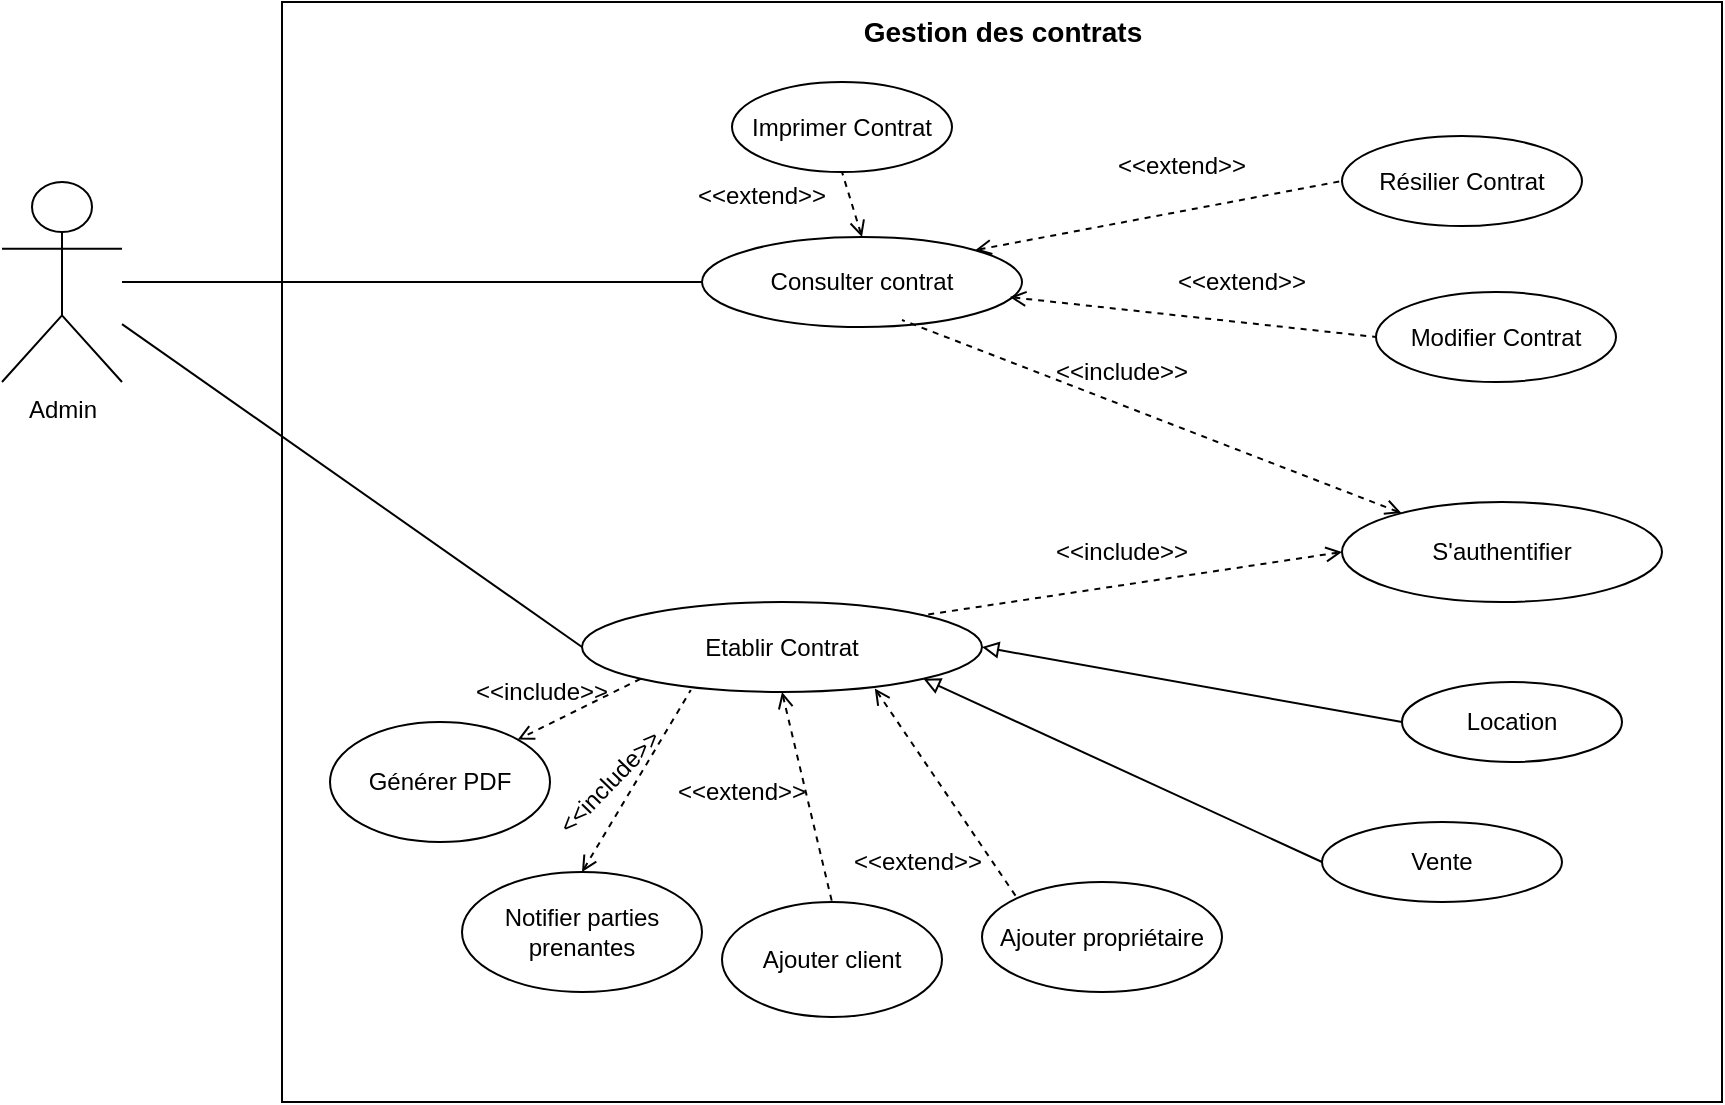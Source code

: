 <mxfile version="24.8.6">
  <diagram name="Page-1" id="JKJ7h-oc1MNfxqjqytwB">
    <mxGraphModel dx="1173" dy="589" grid="1" gridSize="10" guides="1" tooltips="1" connect="1" arrows="1" fold="1" page="1" pageScale="1" pageWidth="827" pageHeight="1169" math="0" shadow="0">
      <root>
        <mxCell id="0" />
        <mxCell id="1" parent="0" />
        <mxCell id="-xHOu4f9dSxZTN1e3N7v-3" value="&lt;font style=&quot;vertical-align: inherit;&quot;&gt;&lt;font style=&quot;vertical-align: inherit;&quot;&gt;Admin&lt;/font&gt;&lt;/font&gt;" style="shape=umlActor;verticalLabelPosition=bottom;verticalAlign=top;html=1;outlineConnect=0;" vertex="1" parent="1">
          <mxGeometry x="20" y="540" width="60" height="100" as="geometry" />
        </mxCell>
        <mxCell id="-xHOu4f9dSxZTN1e3N7v-4" value="" style="rounded=0;whiteSpace=wrap;html=1;" vertex="1" parent="1">
          <mxGeometry x="160" y="450" width="720" height="550" as="geometry" />
        </mxCell>
        <mxCell id="-xHOu4f9dSxZTN1e3N7v-5" value="&lt;font style=&quot;vertical-align: inherit; font-size: 14px;&quot;&gt;&lt;font style=&quot;vertical-align: inherit; font-size: 14px;&quot;&gt;Gestion des contrats&lt;/font&gt;&lt;/font&gt;" style="text;html=1;align=center;verticalAlign=middle;whiteSpace=wrap;rounded=0;fontStyle=1;fontSize=14;" vertex="1" parent="1">
          <mxGeometry x="447.5" y="450" width="145" height="30" as="geometry" />
        </mxCell>
        <mxCell id="-xHOu4f9dSxZTN1e3N7v-6" value="&lt;font style=&quot;vertical-align: inherit;&quot;&gt;&lt;font style=&quot;vertical-align: inherit;&quot;&gt;Consulter contrat&lt;/font&gt;&lt;/font&gt;" style="ellipse;whiteSpace=wrap;html=1;" vertex="1" parent="1">
          <mxGeometry x="370" y="567.5" width="160" height="45" as="geometry" />
        </mxCell>
        <mxCell id="-xHOu4f9dSxZTN1e3N7v-7" value="&lt;font style=&quot;vertical-align: inherit;&quot;&gt;&lt;font style=&quot;vertical-align: inherit;&quot;&gt;&lt;font style=&quot;vertical-align: inherit;&quot;&gt;&lt;font style=&quot;vertical-align: inherit;&quot;&gt;Modifier Contrat&lt;/font&gt;&lt;/font&gt;&lt;/font&gt;&lt;/font&gt;" style="ellipse;whiteSpace=wrap;html=1;" vertex="1" parent="1">
          <mxGeometry x="707" y="595" width="120" height="45" as="geometry" />
        </mxCell>
        <mxCell id="-xHOu4f9dSxZTN1e3N7v-9" value="&lt;font style=&quot;vertical-align: inherit;&quot;&gt;&lt;font style=&quot;vertical-align: inherit;&quot;&gt;&lt;font style=&quot;vertical-align: inherit;&quot;&gt;&lt;font style=&quot;vertical-align: inherit;&quot;&gt;&lt;font style=&quot;vertical-align: inherit;&quot;&gt;&lt;font style=&quot;vertical-align: inherit;&quot;&gt;&lt;font style=&quot;vertical-align: inherit;&quot;&gt;&lt;font style=&quot;vertical-align: inherit;&quot;&gt;Résilier Contrat&lt;/font&gt;&lt;/font&gt;&lt;/font&gt;&lt;/font&gt;&lt;/font&gt;&lt;/font&gt;&lt;/font&gt;&lt;/font&gt;" style="ellipse;whiteSpace=wrap;html=1;" vertex="1" parent="1">
          <mxGeometry x="690" y="517" width="120" height="45" as="geometry" />
        </mxCell>
        <mxCell id="-xHOu4f9dSxZTN1e3N7v-10" value="&lt;font style=&quot;vertical-align: inherit;&quot;&gt;&lt;font style=&quot;vertical-align: inherit;&quot;&gt;&lt;font style=&quot;vertical-align: inherit;&quot;&gt;&lt;font style=&quot;vertical-align: inherit;&quot;&gt;&lt;font style=&quot;vertical-align: inherit;&quot;&gt;&lt;font style=&quot;vertical-align: inherit;&quot;&gt;&lt;font style=&quot;vertical-align: inherit;&quot;&gt;&lt;font style=&quot;vertical-align: inherit;&quot;&gt;Imprimer Contrat&lt;/font&gt;&lt;/font&gt;&lt;/font&gt;&lt;/font&gt;&lt;/font&gt;&lt;/font&gt;&lt;/font&gt;&lt;/font&gt;" style="ellipse;whiteSpace=wrap;html=1;" vertex="1" parent="1">
          <mxGeometry x="385" y="490" width="110" height="45" as="geometry" />
        </mxCell>
        <mxCell id="-xHOu4f9dSxZTN1e3N7v-11" value="&lt;font style=&quot;vertical-align: inherit;&quot;&gt;&lt;font style=&quot;vertical-align: inherit;&quot;&gt;&lt;font style=&quot;vertical-align: inherit;&quot;&gt;&lt;font style=&quot;vertical-align: inherit;&quot;&gt;&lt;font style=&quot;vertical-align: inherit;&quot;&gt;&lt;font style=&quot;vertical-align: inherit;&quot;&gt;&lt;font style=&quot;vertical-align: inherit;&quot;&gt;&lt;font style=&quot;vertical-align: inherit;&quot;&gt;S&#39;authentifier&lt;/font&gt;&lt;/font&gt;&lt;/font&gt;&lt;/font&gt;&lt;/font&gt;&lt;/font&gt;&lt;/font&gt;&lt;/font&gt;" style="ellipse;whiteSpace=wrap;html=1;" vertex="1" parent="1">
          <mxGeometry x="690" y="700" width="160" height="50" as="geometry" />
        </mxCell>
        <mxCell id="-xHOu4f9dSxZTN1e3N7v-12" value="&lt;font style=&quot;vertical-align: inherit;&quot;&gt;&lt;font style=&quot;vertical-align: inherit;&quot;&gt;&lt;font style=&quot;vertical-align: inherit;&quot;&gt;&lt;font style=&quot;vertical-align: inherit;&quot;&gt;&lt;font style=&quot;vertical-align: inherit;&quot;&gt;&lt;font style=&quot;vertical-align: inherit;&quot;&gt;&lt;font style=&quot;vertical-align: inherit;&quot;&gt;&lt;font style=&quot;vertical-align: inherit;&quot;&gt;Etablir Contrat&lt;/font&gt;&lt;/font&gt;&lt;/font&gt;&lt;/font&gt;&lt;/font&gt;&lt;/font&gt;&lt;/font&gt;&lt;/font&gt;" style="ellipse;whiteSpace=wrap;html=1;" vertex="1" parent="1">
          <mxGeometry x="310" y="750" width="200" height="45" as="geometry" />
        </mxCell>
        <mxCell id="-xHOu4f9dSxZTN1e3N7v-13" value="&lt;font style=&quot;vertical-align: inherit;&quot;&gt;&lt;font style=&quot;vertical-align: inherit;&quot;&gt;&lt;font style=&quot;vertical-align: inherit;&quot;&gt;&lt;font style=&quot;vertical-align: inherit;&quot;&gt;&lt;font style=&quot;vertical-align: inherit;&quot;&gt;&lt;font style=&quot;vertical-align: inherit;&quot;&gt;&lt;font style=&quot;vertical-align: inherit;&quot;&gt;&lt;font style=&quot;vertical-align: inherit;&quot;&gt;Générer PDF&lt;/font&gt;&lt;/font&gt;&lt;/font&gt;&lt;/font&gt;&lt;/font&gt;&lt;/font&gt;&lt;/font&gt;&lt;/font&gt;" style="ellipse;whiteSpace=wrap;html=1;" vertex="1" parent="1">
          <mxGeometry x="184" y="810" width="110" height="60" as="geometry" />
        </mxCell>
        <mxCell id="-xHOu4f9dSxZTN1e3N7v-14" value="&lt;font style=&quot;vertical-align: inherit;&quot;&gt;&lt;font style=&quot;vertical-align: inherit;&quot;&gt;&lt;font style=&quot;vertical-align: inherit;&quot;&gt;&lt;font style=&quot;vertical-align: inherit;&quot;&gt;&lt;font style=&quot;vertical-align: inherit;&quot;&gt;&lt;font style=&quot;vertical-align: inherit;&quot;&gt;&lt;font style=&quot;vertical-align: inherit;&quot;&gt;&lt;font style=&quot;vertical-align: inherit;&quot;&gt;Ajouter propriétaire&lt;/font&gt;&lt;/font&gt;&lt;/font&gt;&lt;/font&gt;&lt;/font&gt;&lt;/font&gt;&lt;/font&gt;&lt;/font&gt;" style="ellipse;whiteSpace=wrap;html=1;" vertex="1" parent="1">
          <mxGeometry x="510" y="890" width="120" height="55" as="geometry" />
        </mxCell>
        <mxCell id="-xHOu4f9dSxZTN1e3N7v-15" value="&lt;font style=&quot;vertical-align: inherit;&quot;&gt;&lt;font style=&quot;vertical-align: inherit;&quot;&gt;&lt;font style=&quot;vertical-align: inherit;&quot;&gt;&lt;font style=&quot;vertical-align: inherit;&quot;&gt;&lt;font style=&quot;vertical-align: inherit;&quot;&gt;&lt;font style=&quot;vertical-align: inherit;&quot;&gt;&lt;font style=&quot;vertical-align: inherit;&quot;&gt;&lt;font style=&quot;vertical-align: inherit;&quot;&gt;Ajouter client&lt;/font&gt;&lt;/font&gt;&lt;/font&gt;&lt;/font&gt;&lt;/font&gt;&lt;/font&gt;&lt;/font&gt;&lt;/font&gt;" style="ellipse;whiteSpace=wrap;html=1;" vertex="1" parent="1">
          <mxGeometry x="380" y="900" width="110" height="57.5" as="geometry" />
        </mxCell>
        <mxCell id="-xHOu4f9dSxZTN1e3N7v-35" style="rounded=0;orthogonalLoop=1;jettySize=auto;html=1;exitX=0;exitY=0.5;exitDx=0;exitDy=0;endArrow=block;endFill=0;entryX=1;entryY=0.5;entryDx=0;entryDy=0;" edge="1" parent="1" source="-xHOu4f9dSxZTN1e3N7v-16" target="-xHOu4f9dSxZTN1e3N7v-12">
          <mxGeometry relative="1" as="geometry" />
        </mxCell>
        <mxCell id="-xHOu4f9dSxZTN1e3N7v-16" value="&lt;font style=&quot;vertical-align: inherit;&quot;&gt;&lt;font style=&quot;vertical-align: inherit;&quot;&gt;&lt;font style=&quot;vertical-align: inherit;&quot;&gt;&lt;font style=&quot;vertical-align: inherit;&quot;&gt;&lt;font style=&quot;vertical-align: inherit;&quot;&gt;&lt;font style=&quot;vertical-align: inherit;&quot;&gt;&lt;font style=&quot;vertical-align: inherit;&quot;&gt;&lt;font style=&quot;vertical-align: inherit;&quot;&gt;Location&lt;/font&gt;&lt;/font&gt;&lt;/font&gt;&lt;/font&gt;&lt;/font&gt;&lt;/font&gt;&lt;/font&gt;&lt;/font&gt;" style="ellipse;whiteSpace=wrap;html=1;" vertex="1" parent="1">
          <mxGeometry x="720" y="790" width="110" height="40" as="geometry" />
        </mxCell>
        <mxCell id="-xHOu4f9dSxZTN1e3N7v-36" style="rounded=0;orthogonalLoop=1;jettySize=auto;html=1;exitX=0;exitY=0.5;exitDx=0;exitDy=0;entryX=1;entryY=1;entryDx=0;entryDy=0;endArrow=block;endFill=0;" edge="1" parent="1" source="-xHOu4f9dSxZTN1e3N7v-17" target="-xHOu4f9dSxZTN1e3N7v-12">
          <mxGeometry relative="1" as="geometry" />
        </mxCell>
        <mxCell id="-xHOu4f9dSxZTN1e3N7v-17" value="&lt;font style=&quot;vertical-align: inherit;&quot;&gt;&lt;font style=&quot;vertical-align: inherit;&quot;&gt;&lt;font style=&quot;vertical-align: inherit;&quot;&gt;&lt;font style=&quot;vertical-align: inherit;&quot;&gt;&lt;font style=&quot;vertical-align: inherit;&quot;&gt;&lt;font style=&quot;vertical-align: inherit;&quot;&gt;&lt;font style=&quot;vertical-align: inherit;&quot;&gt;&lt;font style=&quot;vertical-align: inherit;&quot;&gt;Vente&lt;/font&gt;&lt;/font&gt;&lt;/font&gt;&lt;/font&gt;&lt;/font&gt;&lt;/font&gt;&lt;/font&gt;&lt;/font&gt;" style="ellipse;whiteSpace=wrap;html=1;" vertex="1" parent="1">
          <mxGeometry x="680" y="860" width="120" height="40" as="geometry" />
        </mxCell>
        <mxCell id="-xHOu4f9dSxZTN1e3N7v-18" value="&lt;font style=&quot;vertical-align: inherit;&quot;&gt;&lt;font style=&quot;vertical-align: inherit;&quot;&gt;&lt;font style=&quot;vertical-align: inherit;&quot;&gt;&lt;font style=&quot;vertical-align: inherit;&quot;&gt;&lt;font style=&quot;vertical-align: inherit;&quot;&gt;&lt;font style=&quot;vertical-align: inherit;&quot;&gt;&lt;font style=&quot;vertical-align: inherit;&quot;&gt;&lt;font style=&quot;vertical-align: inherit;&quot;&gt;Notifier parties prenantes&lt;/font&gt;&lt;/font&gt;&lt;/font&gt;&lt;/font&gt;&lt;/font&gt;&lt;/font&gt;&lt;/font&gt;&lt;/font&gt;" style="ellipse;whiteSpace=wrap;html=1;" vertex="1" parent="1">
          <mxGeometry x="250" y="885" width="120" height="60" as="geometry" />
        </mxCell>
        <mxCell id="-xHOu4f9dSxZTN1e3N7v-19" value="" style="endArrow=none;html=1;rounded=0;entryX=0;entryY=0.5;entryDx=0;entryDy=0;" edge="1" parent="1" source="-xHOu4f9dSxZTN1e3N7v-3" target="-xHOu4f9dSxZTN1e3N7v-6">
          <mxGeometry width="50" height="50" relative="1" as="geometry">
            <mxPoint x="290" y="590" as="sourcePoint" />
            <mxPoint x="340" y="540" as="targetPoint" />
          </mxGeometry>
        </mxCell>
        <mxCell id="-xHOu4f9dSxZTN1e3N7v-20" value="" style="endArrow=none;html=1;rounded=0;entryX=0;entryY=0.5;entryDx=0;entryDy=0;" edge="1" parent="1" source="-xHOu4f9dSxZTN1e3N7v-3" target="-xHOu4f9dSxZTN1e3N7v-12">
          <mxGeometry width="50" height="50" relative="1" as="geometry">
            <mxPoint x="30" y="760" as="sourcePoint" />
            <mxPoint x="220" y="700" as="targetPoint" />
          </mxGeometry>
        </mxCell>
        <mxCell id="-xHOu4f9dSxZTN1e3N7v-22" value="" style="endArrow=none;html=1;rounded=0;exitX=0.5;exitY=0;exitDx=0;exitDy=0;entryX=0.5;entryY=1;entryDx=0;entryDy=0;dashed=1;startArrow=open;startFill=0;" edge="1" parent="1" source="-xHOu4f9dSxZTN1e3N7v-6" target="-xHOu4f9dSxZTN1e3N7v-10">
          <mxGeometry width="50" height="50" relative="1" as="geometry">
            <mxPoint x="510" y="590" as="sourcePoint" />
            <mxPoint x="560" y="540" as="targetPoint" />
          </mxGeometry>
        </mxCell>
        <mxCell id="-xHOu4f9dSxZTN1e3N7v-23" value="&amp;lt;&amp;lt;extend&amp;gt;&amp;gt;" style="text;html=1;align=center;verticalAlign=middle;whiteSpace=wrap;rounded=0;" vertex="1" parent="1">
          <mxGeometry x="370" y="532" width="60" height="30" as="geometry" />
        </mxCell>
        <mxCell id="-xHOu4f9dSxZTN1e3N7v-24" value="" style="endArrow=none;html=1;rounded=0;exitX=1;exitY=0;exitDx=0;exitDy=0;entryX=0;entryY=0.5;entryDx=0;entryDy=0;dashed=1;startArrow=open;startFill=0;" edge="1" parent="1" source="-xHOu4f9dSxZTN1e3N7v-6" target="-xHOu4f9dSxZTN1e3N7v-9">
          <mxGeometry width="50" height="50" relative="1" as="geometry">
            <mxPoint x="500" y="579" as="sourcePoint" />
            <mxPoint x="546" y="543" as="targetPoint" />
          </mxGeometry>
        </mxCell>
        <mxCell id="-xHOu4f9dSxZTN1e3N7v-25" value="&amp;lt;&amp;lt;extend&amp;gt;&amp;gt;" style="text;html=1;align=center;verticalAlign=middle;whiteSpace=wrap;rounded=0;" vertex="1" parent="1">
          <mxGeometry x="580" y="517" width="60" height="30" as="geometry" />
        </mxCell>
        <mxCell id="-xHOu4f9dSxZTN1e3N7v-26" value="" style="endArrow=none;html=1;rounded=0;exitX=0.962;exitY=0.668;exitDx=0;exitDy=0;entryX=0;entryY=0.5;entryDx=0;entryDy=0;dashed=1;startArrow=open;startFill=0;exitPerimeter=0;" edge="1" parent="1" source="-xHOu4f9dSxZTN1e3N7v-6" target="-xHOu4f9dSxZTN1e3N7v-7">
          <mxGeometry width="50" height="50" relative="1" as="geometry">
            <mxPoint x="500" y="584" as="sourcePoint" />
            <mxPoint x="700" y="550" as="targetPoint" />
          </mxGeometry>
        </mxCell>
        <mxCell id="-xHOu4f9dSxZTN1e3N7v-27" value="" style="endArrow=none;html=1;rounded=0;dashed=1;startArrow=open;startFill=0;" edge="1" parent="1" source="-xHOu4f9dSxZTN1e3N7v-11">
          <mxGeometry width="50" height="50" relative="1" as="geometry">
            <mxPoint x="330" y="640" as="sourcePoint" />
            <mxPoint x="470" y="609" as="targetPoint" />
          </mxGeometry>
        </mxCell>
        <mxCell id="-xHOu4f9dSxZTN1e3N7v-28" value="&amp;lt;&amp;lt;extend&amp;gt;&amp;gt;" style="text;html=1;align=center;verticalAlign=middle;whiteSpace=wrap;rounded=0;" vertex="1" parent="1">
          <mxGeometry x="610" y="575" width="60" height="30" as="geometry" />
        </mxCell>
        <mxCell id="-xHOu4f9dSxZTN1e3N7v-30" value="&amp;lt;&amp;lt;include&lt;span style=&quot;background-color: initial;&quot;&gt;&amp;gt;&amp;gt;&lt;/span&gt;" style="text;html=1;align=center;verticalAlign=middle;whiteSpace=wrap;rounded=0;" vertex="1" parent="1">
          <mxGeometry x="550" y="620" width="60" height="30" as="geometry" />
        </mxCell>
        <mxCell id="-xHOu4f9dSxZTN1e3N7v-31" value="" style="endArrow=none;html=1;rounded=0;dashed=1;startArrow=open;startFill=0;entryX=1;entryY=0;entryDx=0;entryDy=0;exitX=0;exitY=0.5;exitDx=0;exitDy=0;" edge="1" parent="1" source="-xHOu4f9dSxZTN1e3N7v-11" target="-xHOu4f9dSxZTN1e3N7v-12">
          <mxGeometry width="50" height="50" relative="1" as="geometry">
            <mxPoint x="610" y="698" as="sourcePoint" />
            <mxPoint x="461" y="640" as="targetPoint" />
          </mxGeometry>
        </mxCell>
        <mxCell id="-xHOu4f9dSxZTN1e3N7v-34" value="&amp;lt;&amp;lt;include&lt;span style=&quot;background-color: initial;&quot;&gt;&amp;gt;&amp;gt;&lt;/span&gt;" style="text;html=1;align=center;verticalAlign=middle;whiteSpace=wrap;rounded=0;" vertex="1" parent="1">
          <mxGeometry x="550" y="710" width="60" height="30" as="geometry" />
        </mxCell>
        <mxCell id="-xHOu4f9dSxZTN1e3N7v-38" value="" style="endArrow=open;html=1;rounded=0;dashed=1;startArrow=none;startFill=0;entryX=1;entryY=0;entryDx=0;entryDy=0;exitX=0;exitY=1;exitDx=0;exitDy=0;endFill=0;" edge="1" parent="1" source="-xHOu4f9dSxZTN1e3N7v-12" target="-xHOu4f9dSxZTN1e3N7v-13">
          <mxGeometry width="50" height="50" relative="1" as="geometry">
            <mxPoint x="484.5" y="823" as="sourcePoint" />
            <mxPoint x="315.5" y="885" as="targetPoint" />
          </mxGeometry>
        </mxCell>
        <mxCell id="-xHOu4f9dSxZTN1e3N7v-39" value="&amp;lt;&amp;lt;include&lt;span style=&quot;background-color: initial;&quot;&gt;&amp;gt;&amp;gt;&lt;/span&gt;" style="text;html=1;align=center;verticalAlign=middle;whiteSpace=wrap;rounded=0;" vertex="1" parent="1">
          <mxGeometry x="260" y="780" width="60" height="30" as="geometry" />
        </mxCell>
        <mxCell id="-xHOu4f9dSxZTN1e3N7v-40" value="" style="endArrow=none;html=1;rounded=0;dashed=1;startArrow=open;startFill=0;entryX=0.272;entryY=0.979;entryDx=0;entryDy=0;exitX=0.5;exitY=0;exitDx=0;exitDy=0;entryPerimeter=0;" edge="1" parent="1" source="-xHOu4f9dSxZTN1e3N7v-18" target="-xHOu4f9dSxZTN1e3N7v-12">
          <mxGeometry width="50" height="50" relative="1" as="geometry">
            <mxPoint x="529" y="824" as="sourcePoint" />
            <mxPoint x="320" y="856" as="targetPoint" />
          </mxGeometry>
        </mxCell>
        <mxCell id="-xHOu4f9dSxZTN1e3N7v-42" value="" style="endArrow=none;html=1;rounded=0;dashed=1;startArrow=open;startFill=0;entryX=0.5;entryY=0;entryDx=0;entryDy=0;exitX=0.5;exitY=1;exitDx=0;exitDy=0;" edge="1" parent="1" source="-xHOu4f9dSxZTN1e3N7v-12" target="-xHOu4f9dSxZTN1e3N7v-15">
          <mxGeometry width="50" height="50" relative="1" as="geometry">
            <mxPoint x="599" y="838" as="sourcePoint" />
            <mxPoint x="390" y="870" as="targetPoint" />
          </mxGeometry>
        </mxCell>
        <mxCell id="-xHOu4f9dSxZTN1e3N7v-43" value="" style="endArrow=none;html=1;rounded=0;dashed=1;startArrow=open;startFill=0;entryX=0;entryY=0;entryDx=0;entryDy=0;exitX=0.732;exitY=0.96;exitDx=0;exitDy=0;exitPerimeter=0;" edge="1" parent="1" source="-xHOu4f9dSxZTN1e3N7v-12" target="-xHOu4f9dSxZTN1e3N7v-14">
          <mxGeometry width="50" height="50" relative="1" as="geometry">
            <mxPoint x="470" y="805" as="sourcePoint" />
            <mxPoint x="495" y="910" as="targetPoint" />
          </mxGeometry>
        </mxCell>
        <mxCell id="-xHOu4f9dSxZTN1e3N7v-44" value="&amp;lt;&amp;lt;include&lt;span style=&quot;background-color: initial;&quot;&gt;&amp;gt;&amp;gt;&lt;/span&gt;" style="text;html=1;align=center;verticalAlign=middle;whiteSpace=wrap;rounded=0;rotation=-46;" vertex="1" parent="1">
          <mxGeometry x="294" y="825" width="60" height="30" as="geometry" />
        </mxCell>
        <mxCell id="-xHOu4f9dSxZTN1e3N7v-45" value="&amp;lt;&amp;lt;extend&amp;gt;&amp;gt;" style="text;html=1;align=center;verticalAlign=middle;whiteSpace=wrap;rounded=0;" vertex="1" parent="1">
          <mxGeometry x="360" y="830" width="60" height="30" as="geometry" />
        </mxCell>
        <mxCell id="-xHOu4f9dSxZTN1e3N7v-46" value="&amp;lt;&amp;lt;extend&amp;gt;&amp;gt;" style="text;html=1;align=center;verticalAlign=middle;whiteSpace=wrap;rounded=0;" vertex="1" parent="1">
          <mxGeometry x="447.5" y="865" width="60" height="30" as="geometry" />
        </mxCell>
      </root>
    </mxGraphModel>
  </diagram>
</mxfile>
